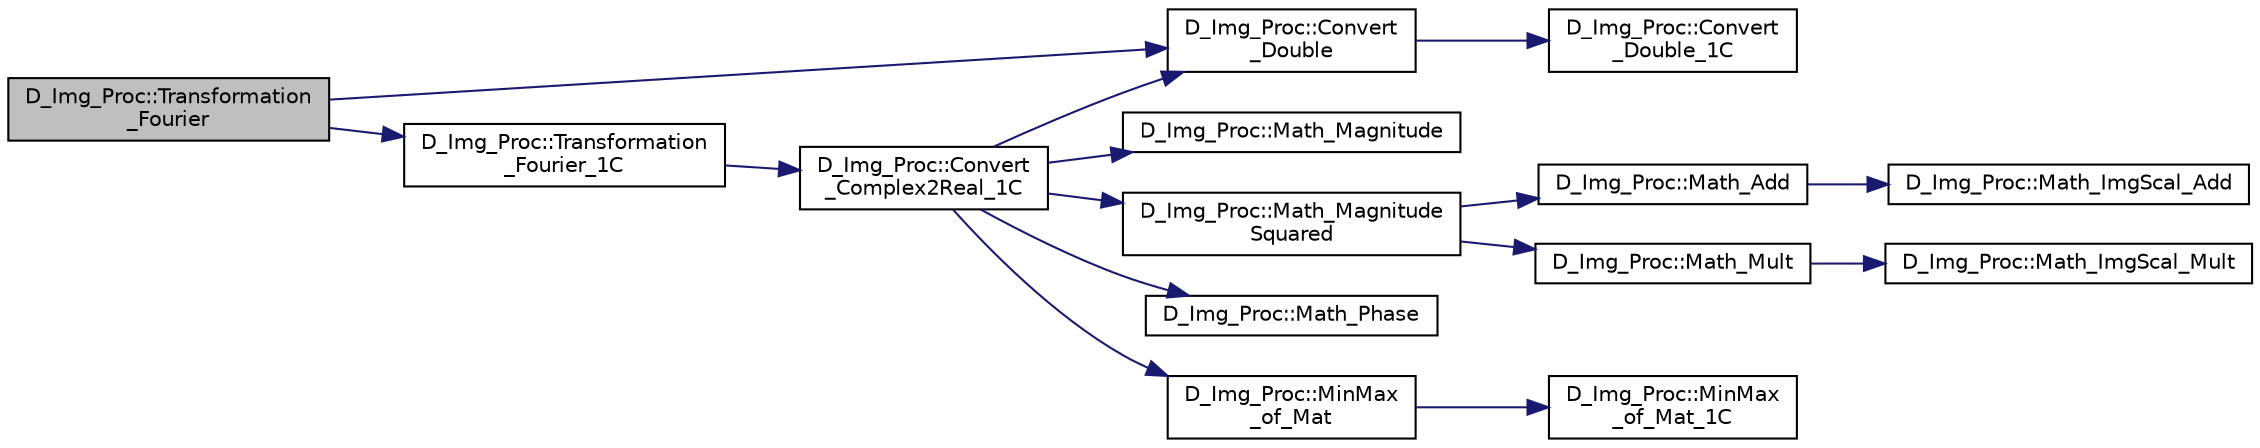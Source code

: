 digraph "D_Img_Proc::Transformation_Fourier"
{
 // LATEX_PDF_SIZE
  edge [fontname="Helvetica",fontsize="10",labelfontname="Helvetica",labelfontsize="10"];
  node [fontname="Helvetica",fontsize="10",shape=record];
  rankdir="LR";
  Node1 [label="D_Img_Proc::Transformation\l_Fourier",height=0.2,width=0.4,color="black", fillcolor="grey75", style="filled", fontcolor="black",tooltip=" "];
  Node1 -> Node2 [color="midnightblue",fontsize="10",style="solid"];
  Node2 [label="D_Img_Proc::Convert\l_Double",height=0.2,width=0.4,color="black", fillcolor="white", style="filled",URL="$class_d___img___proc.html#a7b5ab7e8eef3ccccfc105f02f0e1ed7e",tooltip=" "];
  Node2 -> Node3 [color="midnightblue",fontsize="10",style="solid"];
  Node3 [label="D_Img_Proc::Convert\l_Double_1C",height=0.2,width=0.4,color="black", fillcolor="white", style="filled",URL="$class_d___img___proc.html#a93d59306a4eb6cdd9eae2b1ea10f4cc8",tooltip=" "];
  Node1 -> Node4 [color="midnightblue",fontsize="10",style="solid"];
  Node4 [label="D_Img_Proc::Transformation\l_Fourier_1C",height=0.2,width=0.4,color="black", fillcolor="white", style="filled",URL="$class_d___img___proc.html#aaf5ac6e18dddfab80db7779ea8677c8d",tooltip=" "];
  Node4 -> Node5 [color="midnightblue",fontsize="10",style="solid"];
  Node5 [label="D_Img_Proc::Convert\l_Complex2Real_1C",height=0.2,width=0.4,color="black", fillcolor="white", style="filled",URL="$class_d___img___proc.html#a89d9a703e9ff67bee747177107d9f2d7",tooltip=" "];
  Node5 -> Node2 [color="midnightblue",fontsize="10",style="solid"];
  Node5 -> Node6 [color="midnightblue",fontsize="10",style="solid"];
  Node6 [label="D_Img_Proc::Math_Magnitude",height=0.2,width=0.4,color="black", fillcolor="white", style="filled",URL="$class_d___img___proc.html#a8a5137b8b00ebe7f5f73046ea3a9f119",tooltip=" "];
  Node5 -> Node7 [color="midnightblue",fontsize="10",style="solid"];
  Node7 [label="D_Img_Proc::Math_Magnitude\lSquared",height=0.2,width=0.4,color="black", fillcolor="white", style="filled",URL="$class_d___img___proc.html#a50c9da1db9fcfb94d7ca192483d5e28b",tooltip=" "];
  Node7 -> Node8 [color="midnightblue",fontsize="10",style="solid"];
  Node8 [label="D_Img_Proc::Math_Add",height=0.2,width=0.4,color="black", fillcolor="white", style="filled",URL="$class_d___img___proc.html#a09cd57e48f796a8937eaf75c9c2a524c",tooltip=" "];
  Node8 -> Node9 [color="midnightblue",fontsize="10",style="solid"];
  Node9 [label="D_Img_Proc::Math_ImgScal_Add",height=0.2,width=0.4,color="black", fillcolor="white", style="filled",URL="$class_d___img___proc.html#a5037f47168c4fd72d42c824e4f2fcead",tooltip=" "];
  Node7 -> Node10 [color="midnightblue",fontsize="10",style="solid"];
  Node10 [label="D_Img_Proc::Math_Mult",height=0.2,width=0.4,color="black", fillcolor="white", style="filled",URL="$class_d___img___proc.html#a8078ddaee3b615ee187f57fbd160b16b",tooltip=" "];
  Node10 -> Node11 [color="midnightblue",fontsize="10",style="solid"];
  Node11 [label="D_Img_Proc::Math_ImgScal_Mult",height=0.2,width=0.4,color="black", fillcolor="white", style="filled",URL="$class_d___img___proc.html#a202b13de287a2158ef9f6a0f09bb881c",tooltip=" "];
  Node5 -> Node12 [color="midnightblue",fontsize="10",style="solid"];
  Node12 [label="D_Img_Proc::Math_Phase",height=0.2,width=0.4,color="black", fillcolor="white", style="filled",URL="$class_d___img___proc.html#a2a183f25b12e937263b77d2346cc6325",tooltip=" "];
  Node5 -> Node13 [color="midnightblue",fontsize="10",style="solid"];
  Node13 [label="D_Img_Proc::MinMax\l_of_Mat",height=0.2,width=0.4,color="black", fillcolor="white", style="filled",URL="$class_d___img___proc.html#a610c8b5d541644948c3267fedcda5cb7",tooltip=" "];
  Node13 -> Node14 [color="midnightblue",fontsize="10",style="solid"];
  Node14 [label="D_Img_Proc::MinMax\l_of_Mat_1C",height=0.2,width=0.4,color="black", fillcolor="white", style="filled",URL="$class_d___img___proc.html#ab630a1029be7b20ea6edf45332e733fd",tooltip=" "];
}
